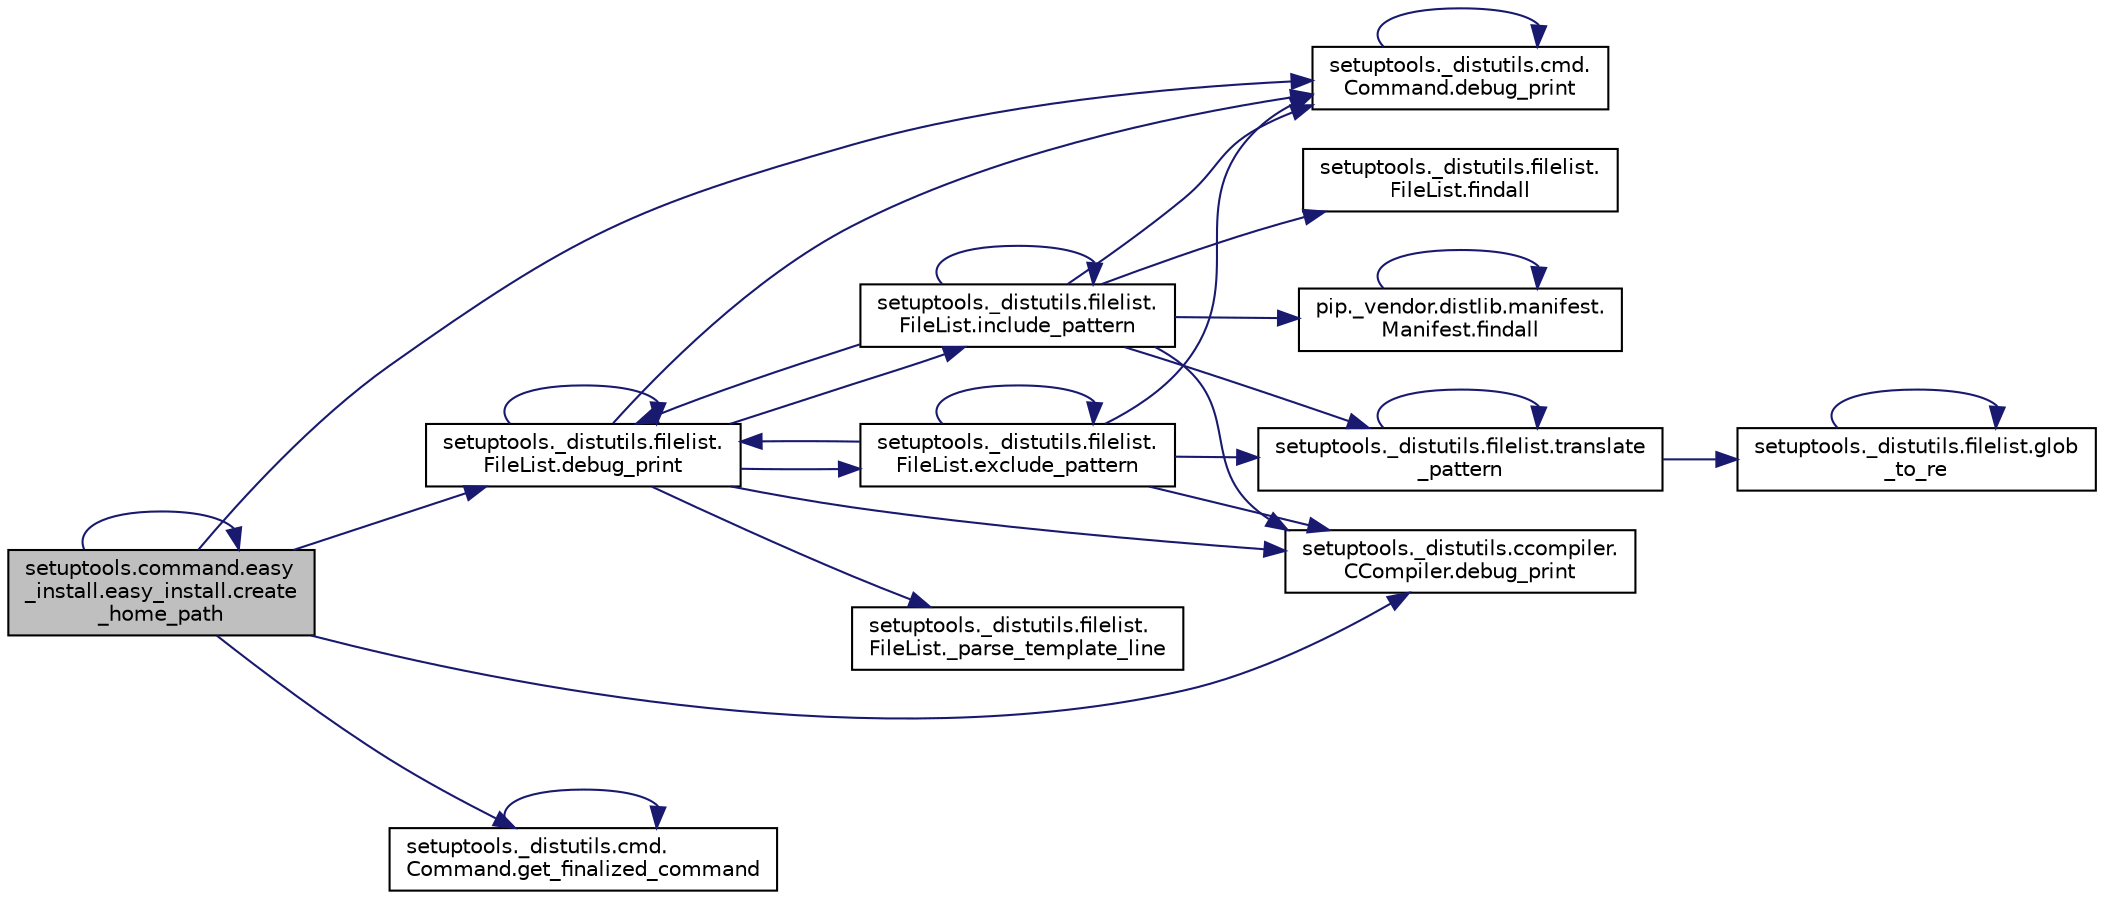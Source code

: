 digraph "setuptools.command.easy_install.easy_install.create_home_path"
{
 // LATEX_PDF_SIZE
  edge [fontname="Helvetica",fontsize="10",labelfontname="Helvetica",labelfontsize="10"];
  node [fontname="Helvetica",fontsize="10",shape=record];
  rankdir="LR";
  Node1 [label="setuptools.command.easy\l_install.easy_install.create\l_home_path",height=0.2,width=0.4,color="black", fillcolor="grey75", style="filled", fontcolor="black",tooltip=" "];
  Node1 -> Node1 [color="midnightblue",fontsize="10",style="solid",fontname="Helvetica"];
  Node1 -> Node2 [color="midnightblue",fontsize="10",style="solid",fontname="Helvetica"];
  Node2 [label="setuptools._distutils.ccompiler.\lCCompiler.debug_print",height=0.2,width=0.4,color="black", fillcolor="white", style="filled",URL="$d0/daa/classsetuptools_1_1__distutils_1_1ccompiler_1_1_c_compiler.html#a961d966d875401f72e477adcd73b3e10",tooltip=" "];
  Node1 -> Node3 [color="midnightblue",fontsize="10",style="solid",fontname="Helvetica"];
  Node3 [label="setuptools._distutils.cmd.\lCommand.debug_print",height=0.2,width=0.4,color="black", fillcolor="white", style="filled",URL="$dd/df5/classsetuptools_1_1__distutils_1_1cmd_1_1_command.html#ac12b68aa111c3baaf4599fb441227726",tooltip=" "];
  Node3 -> Node3 [color="midnightblue",fontsize="10",style="solid",fontname="Helvetica"];
  Node1 -> Node4 [color="midnightblue",fontsize="10",style="solid",fontname="Helvetica"];
  Node4 [label="setuptools._distutils.filelist.\lFileList.debug_print",height=0.2,width=0.4,color="black", fillcolor="white", style="filled",URL="$dd/d97/classsetuptools_1_1__distutils_1_1filelist_1_1_file_list.html#a103c77716abc8d6da34630a969d4c233",tooltip=" "];
  Node4 -> Node5 [color="midnightblue",fontsize="10",style="solid",fontname="Helvetica"];
  Node5 [label="setuptools._distutils.filelist.\lFileList._parse_template_line",height=0.2,width=0.4,color="black", fillcolor="white", style="filled",URL="$dd/d97/classsetuptools_1_1__distutils_1_1filelist_1_1_file_list.html#a8980712c194d1e66be07d448c9ac7763",tooltip=" "];
  Node4 -> Node2 [color="midnightblue",fontsize="10",style="solid",fontname="Helvetica"];
  Node4 -> Node3 [color="midnightblue",fontsize="10",style="solid",fontname="Helvetica"];
  Node4 -> Node4 [color="midnightblue",fontsize="10",style="solid",fontname="Helvetica"];
  Node4 -> Node6 [color="midnightblue",fontsize="10",style="solid",fontname="Helvetica"];
  Node6 [label="setuptools._distutils.filelist.\lFileList.exclude_pattern",height=0.2,width=0.4,color="black", fillcolor="white", style="filled",URL="$dd/d97/classsetuptools_1_1__distutils_1_1filelist_1_1_file_list.html#a87ae6b570df4626843c43720164b87d2",tooltip=" "];
  Node6 -> Node2 [color="midnightblue",fontsize="10",style="solid",fontname="Helvetica"];
  Node6 -> Node3 [color="midnightblue",fontsize="10",style="solid",fontname="Helvetica"];
  Node6 -> Node4 [color="midnightblue",fontsize="10",style="solid",fontname="Helvetica"];
  Node6 -> Node6 [color="midnightblue",fontsize="10",style="solid",fontname="Helvetica"];
  Node6 -> Node7 [color="midnightblue",fontsize="10",style="solid",fontname="Helvetica"];
  Node7 [label="setuptools._distutils.filelist.translate\l_pattern",height=0.2,width=0.4,color="black", fillcolor="white", style="filled",URL="$dc/da1/namespacesetuptools_1_1__distutils_1_1filelist.html#abf11e021b1df18cc8d81a188f43ae2a2",tooltip=" "];
  Node7 -> Node8 [color="midnightblue",fontsize="10",style="solid",fontname="Helvetica"];
  Node8 [label="setuptools._distutils.filelist.glob\l_to_re",height=0.2,width=0.4,color="black", fillcolor="white", style="filled",URL="$dc/da1/namespacesetuptools_1_1__distutils_1_1filelist.html#ac6e5afc60b358dace671a325a9bcc2a6",tooltip=" "];
  Node8 -> Node8 [color="midnightblue",fontsize="10",style="solid",fontname="Helvetica"];
  Node7 -> Node7 [color="midnightblue",fontsize="10",style="solid",fontname="Helvetica"];
  Node4 -> Node9 [color="midnightblue",fontsize="10",style="solid",fontname="Helvetica"];
  Node9 [label="setuptools._distutils.filelist.\lFileList.include_pattern",height=0.2,width=0.4,color="black", fillcolor="white", style="filled",URL="$dd/d97/classsetuptools_1_1__distutils_1_1filelist_1_1_file_list.html#a91dd74782ce2e90e381652cc4b51cf7a",tooltip=" "];
  Node9 -> Node2 [color="midnightblue",fontsize="10",style="solid",fontname="Helvetica"];
  Node9 -> Node3 [color="midnightblue",fontsize="10",style="solid",fontname="Helvetica"];
  Node9 -> Node4 [color="midnightblue",fontsize="10",style="solid",fontname="Helvetica"];
  Node9 -> Node10 [color="midnightblue",fontsize="10",style="solid",fontname="Helvetica"];
  Node10 [label="pip._vendor.distlib.manifest.\lManifest.findall",height=0.2,width=0.4,color="black", fillcolor="white", style="filled",URL="$d2/d05/classpip_1_1__vendor_1_1distlib_1_1manifest_1_1_manifest.html#addcd8fc4c92d2b4d110a3c0d50222763",tooltip=" "];
  Node10 -> Node10 [color="midnightblue",fontsize="10",style="solid",fontname="Helvetica"];
  Node9 -> Node11 [color="midnightblue",fontsize="10",style="solid",fontname="Helvetica"];
  Node11 [label="setuptools._distutils.filelist.\lFileList.findall",height=0.2,width=0.4,color="black", fillcolor="white", style="filled",URL="$dd/d97/classsetuptools_1_1__distutils_1_1filelist_1_1_file_list.html#ae50770e059c38abacfd2d4844f5cf3da",tooltip=" "];
  Node9 -> Node9 [color="midnightblue",fontsize="10",style="solid",fontname="Helvetica"];
  Node9 -> Node7 [color="midnightblue",fontsize="10",style="solid",fontname="Helvetica"];
  Node1 -> Node12 [color="midnightblue",fontsize="10",style="solid",fontname="Helvetica"];
  Node12 [label="setuptools._distutils.cmd.\lCommand.get_finalized_command",height=0.2,width=0.4,color="black", fillcolor="white", style="filled",URL="$dd/df5/classsetuptools_1_1__distutils_1_1cmd_1_1_command.html#a09d3bf8e912072dce360a2e78d28cd75",tooltip=" "];
  Node12 -> Node12 [color="midnightblue",fontsize="10",style="solid",fontname="Helvetica"];
}
